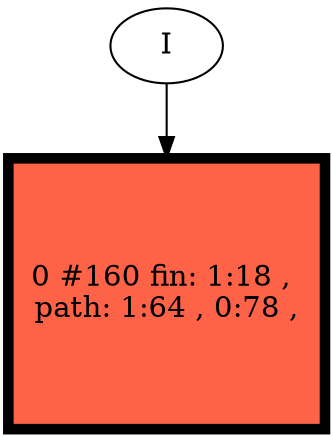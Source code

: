 // produced with flexfringe // 
digraph DFA {
	0 [label="root" shape=box];
		I -> 0;
	0 [ label="0 #160 fin: 1:18 , 
 path: 1:64 , 0:78 , " , style=filled, fillcolor="tomato", width=1.80524, height=1.80524, penwidth=5.0814];
}
